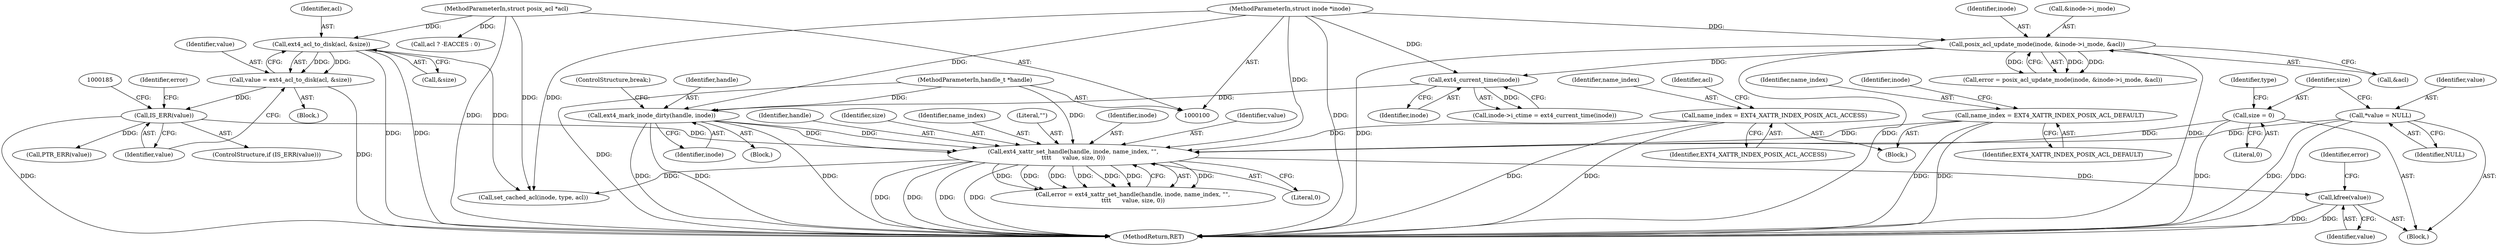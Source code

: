 digraph "0_linux_073931017b49d9458aa351605b43a7e34598caef_3@API" {
"1000198" [label="(Call,kfree(value))"];
"1000190" [label="(Call,ext4_xattr_set_handle(handle, inode, name_index, \"\",\n\t\t\t\t      value, size, 0))"];
"1000146" [label="(Call,ext4_mark_inode_dirty(handle, inode))"];
"1000101" [label="(MethodParameterIn,handle_t *handle)"];
"1000144" [label="(Call,ext4_current_time(inode))"];
"1000128" [label="(Call,posix_acl_update_mode(inode, &inode->i_mode, &acl))"];
"1000102" [label="(MethodParameterIn,struct inode *inode)"];
"1000151" [label="(Call,name_index = EXT4_XATTR_INDEX_POSIX_ACL_DEFAULT)"];
"1000120" [label="(Call,name_index = EXT4_XATTR_INDEX_POSIX_ACL_ACCESS)"];
"1000181" [label="(Call,IS_ERR(value))"];
"1000174" [label="(Call,value = ext4_acl_to_disk(acl, &size))"];
"1000176" [label="(Call,ext4_acl_to_disk(acl, &size))"];
"1000104" [label="(MethodParameterIn,struct posix_acl *acl)"];
"1000108" [label="(Call,*value = NULL)"];
"1000112" [label="(Call,size = 0)"];
"1000209" [label="(MethodReturn,RET)"];
"1000173" [label="(Block,)"];
"1000190" [label="(Call,ext4_xattr_set_handle(handle, inode, name_index, \"\",\n\t\t\t\t      value, size, 0))"];
"1000161" [label="(Call,acl ? -EACCES : 0)"];
"1000124" [label="(Identifier,acl)"];
"1000177" [label="(Identifier,acl)"];
"1000194" [label="(Literal,\"\")"];
"1000192" [label="(Identifier,inode)"];
"1000114" [label="(Literal,0)"];
"1000128" [label="(Call,posix_acl_update_mode(inode, &inode->i_mode, &acl))"];
"1000134" [label="(Call,&acl)"];
"1000118" [label="(Block,)"];
"1000186" [label="(Call,PTR_ERR(value))"];
"1000195" [label="(Identifier,value)"];
"1000203" [label="(Call,set_cached_acl(inode, type, acl))"];
"1000125" [label="(Block,)"];
"1000152" [label="(Identifier,name_index)"];
"1000182" [label="(Identifier,value)"];
"1000174" [label="(Call,value = ext4_acl_to_disk(acl, &size))"];
"1000198" [label="(Call,kfree(value))"];
"1000191" [label="(Identifier,handle)"];
"1000120" [label="(Call,name_index = EXT4_XATTR_INDEX_POSIX_ACL_ACCESS)"];
"1000105" [label="(Block,)"];
"1000140" [label="(Call,inode->i_ctime = ext4_current_time(inode))"];
"1000110" [label="(Identifier,NULL)"];
"1000145" [label="(Identifier,inode)"];
"1000129" [label="(Identifier,inode)"];
"1000108" [label="(Call,*value = NULL)"];
"1000197" [label="(Literal,0)"];
"1000126" [label="(Call,error = posix_acl_update_mode(inode, &inode->i_mode, &acl))"];
"1000144" [label="(Call,ext4_current_time(inode))"];
"1000130" [label="(Call,&inode->i_mode)"];
"1000178" [label="(Call,&size)"];
"1000199" [label="(Identifier,value)"];
"1000117" [label="(Identifier,type)"];
"1000189" [label="(Identifier,error)"];
"1000176" [label="(Call,ext4_acl_to_disk(acl, &size))"];
"1000146" [label="(Call,ext4_mark_inode_dirty(handle, inode))"];
"1000121" [label="(Identifier,name_index)"];
"1000112" [label="(Call,size = 0)"];
"1000101" [label="(MethodParameterIn,handle_t *handle)"];
"1000158" [label="(Identifier,inode)"];
"1000196" [label="(Identifier,size)"];
"1000175" [label="(Identifier,value)"];
"1000148" [label="(Identifier,inode)"];
"1000180" [label="(ControlStructure,if (IS_ERR(value)))"];
"1000102" [label="(MethodParameterIn,struct inode *inode)"];
"1000149" [label="(ControlStructure,break;)"];
"1000153" [label="(Identifier,EXT4_XATTR_INDEX_POSIX_ACL_DEFAULT)"];
"1000113" [label="(Identifier,size)"];
"1000109" [label="(Identifier,value)"];
"1000122" [label="(Identifier,EXT4_XATTR_INDEX_POSIX_ACL_ACCESS)"];
"1000188" [label="(Call,error = ext4_xattr_set_handle(handle, inode, name_index, \"\",\n\t\t\t\t      value, size, 0))"];
"1000147" [label="(Identifier,handle)"];
"1000202" [label="(Identifier,error)"];
"1000193" [label="(Identifier,name_index)"];
"1000181" [label="(Call,IS_ERR(value))"];
"1000104" [label="(MethodParameterIn,struct posix_acl *acl)"];
"1000151" [label="(Call,name_index = EXT4_XATTR_INDEX_POSIX_ACL_DEFAULT)"];
"1000198" -> "1000105"  [label="AST: "];
"1000198" -> "1000199"  [label="CFG: "];
"1000199" -> "1000198"  [label="AST: "];
"1000202" -> "1000198"  [label="CFG: "];
"1000198" -> "1000209"  [label="DDG: "];
"1000198" -> "1000209"  [label="DDG: "];
"1000190" -> "1000198"  [label="DDG: "];
"1000190" -> "1000188"  [label="AST: "];
"1000190" -> "1000197"  [label="CFG: "];
"1000191" -> "1000190"  [label="AST: "];
"1000192" -> "1000190"  [label="AST: "];
"1000193" -> "1000190"  [label="AST: "];
"1000194" -> "1000190"  [label="AST: "];
"1000195" -> "1000190"  [label="AST: "];
"1000196" -> "1000190"  [label="AST: "];
"1000197" -> "1000190"  [label="AST: "];
"1000188" -> "1000190"  [label="CFG: "];
"1000190" -> "1000209"  [label="DDG: "];
"1000190" -> "1000209"  [label="DDG: "];
"1000190" -> "1000209"  [label="DDG: "];
"1000190" -> "1000209"  [label="DDG: "];
"1000190" -> "1000188"  [label="DDG: "];
"1000190" -> "1000188"  [label="DDG: "];
"1000190" -> "1000188"  [label="DDG: "];
"1000190" -> "1000188"  [label="DDG: "];
"1000190" -> "1000188"  [label="DDG: "];
"1000190" -> "1000188"  [label="DDG: "];
"1000190" -> "1000188"  [label="DDG: "];
"1000146" -> "1000190"  [label="DDG: "];
"1000146" -> "1000190"  [label="DDG: "];
"1000101" -> "1000190"  [label="DDG: "];
"1000102" -> "1000190"  [label="DDG: "];
"1000151" -> "1000190"  [label="DDG: "];
"1000120" -> "1000190"  [label="DDG: "];
"1000181" -> "1000190"  [label="DDG: "];
"1000108" -> "1000190"  [label="DDG: "];
"1000112" -> "1000190"  [label="DDG: "];
"1000190" -> "1000203"  [label="DDG: "];
"1000146" -> "1000125"  [label="AST: "];
"1000146" -> "1000148"  [label="CFG: "];
"1000147" -> "1000146"  [label="AST: "];
"1000148" -> "1000146"  [label="AST: "];
"1000149" -> "1000146"  [label="CFG: "];
"1000146" -> "1000209"  [label="DDG: "];
"1000146" -> "1000209"  [label="DDG: "];
"1000146" -> "1000209"  [label="DDG: "];
"1000101" -> "1000146"  [label="DDG: "];
"1000144" -> "1000146"  [label="DDG: "];
"1000102" -> "1000146"  [label="DDG: "];
"1000101" -> "1000100"  [label="AST: "];
"1000101" -> "1000209"  [label="DDG: "];
"1000144" -> "1000140"  [label="AST: "];
"1000144" -> "1000145"  [label="CFG: "];
"1000145" -> "1000144"  [label="AST: "];
"1000140" -> "1000144"  [label="CFG: "];
"1000144" -> "1000140"  [label="DDG: "];
"1000128" -> "1000144"  [label="DDG: "];
"1000102" -> "1000144"  [label="DDG: "];
"1000128" -> "1000126"  [label="AST: "];
"1000128" -> "1000134"  [label="CFG: "];
"1000129" -> "1000128"  [label="AST: "];
"1000130" -> "1000128"  [label="AST: "];
"1000134" -> "1000128"  [label="AST: "];
"1000126" -> "1000128"  [label="CFG: "];
"1000128" -> "1000209"  [label="DDG: "];
"1000128" -> "1000209"  [label="DDG: "];
"1000128" -> "1000209"  [label="DDG: "];
"1000128" -> "1000126"  [label="DDG: "];
"1000128" -> "1000126"  [label="DDG: "];
"1000128" -> "1000126"  [label="DDG: "];
"1000102" -> "1000128"  [label="DDG: "];
"1000102" -> "1000100"  [label="AST: "];
"1000102" -> "1000209"  [label="DDG: "];
"1000102" -> "1000203"  [label="DDG: "];
"1000151" -> "1000118"  [label="AST: "];
"1000151" -> "1000153"  [label="CFG: "];
"1000152" -> "1000151"  [label="AST: "];
"1000153" -> "1000151"  [label="AST: "];
"1000158" -> "1000151"  [label="CFG: "];
"1000151" -> "1000209"  [label="DDG: "];
"1000151" -> "1000209"  [label="DDG: "];
"1000120" -> "1000118"  [label="AST: "];
"1000120" -> "1000122"  [label="CFG: "];
"1000121" -> "1000120"  [label="AST: "];
"1000122" -> "1000120"  [label="AST: "];
"1000124" -> "1000120"  [label="CFG: "];
"1000120" -> "1000209"  [label="DDG: "];
"1000120" -> "1000209"  [label="DDG: "];
"1000181" -> "1000180"  [label="AST: "];
"1000181" -> "1000182"  [label="CFG: "];
"1000182" -> "1000181"  [label="AST: "];
"1000185" -> "1000181"  [label="CFG: "];
"1000189" -> "1000181"  [label="CFG: "];
"1000181" -> "1000209"  [label="DDG: "];
"1000174" -> "1000181"  [label="DDG: "];
"1000181" -> "1000186"  [label="DDG: "];
"1000174" -> "1000173"  [label="AST: "];
"1000174" -> "1000176"  [label="CFG: "];
"1000175" -> "1000174"  [label="AST: "];
"1000176" -> "1000174"  [label="AST: "];
"1000182" -> "1000174"  [label="CFG: "];
"1000174" -> "1000209"  [label="DDG: "];
"1000176" -> "1000174"  [label="DDG: "];
"1000176" -> "1000174"  [label="DDG: "];
"1000176" -> "1000178"  [label="CFG: "];
"1000177" -> "1000176"  [label="AST: "];
"1000178" -> "1000176"  [label="AST: "];
"1000176" -> "1000209"  [label="DDG: "];
"1000176" -> "1000209"  [label="DDG: "];
"1000104" -> "1000176"  [label="DDG: "];
"1000176" -> "1000203"  [label="DDG: "];
"1000104" -> "1000100"  [label="AST: "];
"1000104" -> "1000209"  [label="DDG: "];
"1000104" -> "1000161"  [label="DDG: "];
"1000104" -> "1000203"  [label="DDG: "];
"1000108" -> "1000105"  [label="AST: "];
"1000108" -> "1000110"  [label="CFG: "];
"1000109" -> "1000108"  [label="AST: "];
"1000110" -> "1000108"  [label="AST: "];
"1000113" -> "1000108"  [label="CFG: "];
"1000108" -> "1000209"  [label="DDG: "];
"1000108" -> "1000209"  [label="DDG: "];
"1000112" -> "1000105"  [label="AST: "];
"1000112" -> "1000114"  [label="CFG: "];
"1000113" -> "1000112"  [label="AST: "];
"1000114" -> "1000112"  [label="AST: "];
"1000117" -> "1000112"  [label="CFG: "];
"1000112" -> "1000209"  [label="DDG: "];
}
